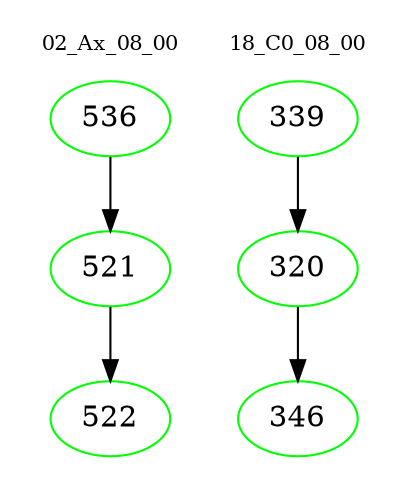 digraph{
subgraph cluster_0 {
color = white
label = "02_Ax_08_00";
fontsize=10;
T0_536 [label="536", color="green"]
T0_536 -> T0_521 [color="black"]
T0_521 [label="521", color="green"]
T0_521 -> T0_522 [color="black"]
T0_522 [label="522", color="green"]
}
subgraph cluster_1 {
color = white
label = "18_C0_08_00";
fontsize=10;
T1_339 [label="339", color="green"]
T1_339 -> T1_320 [color="black"]
T1_320 [label="320", color="green"]
T1_320 -> T1_346 [color="black"]
T1_346 [label="346", color="green"]
}
}
